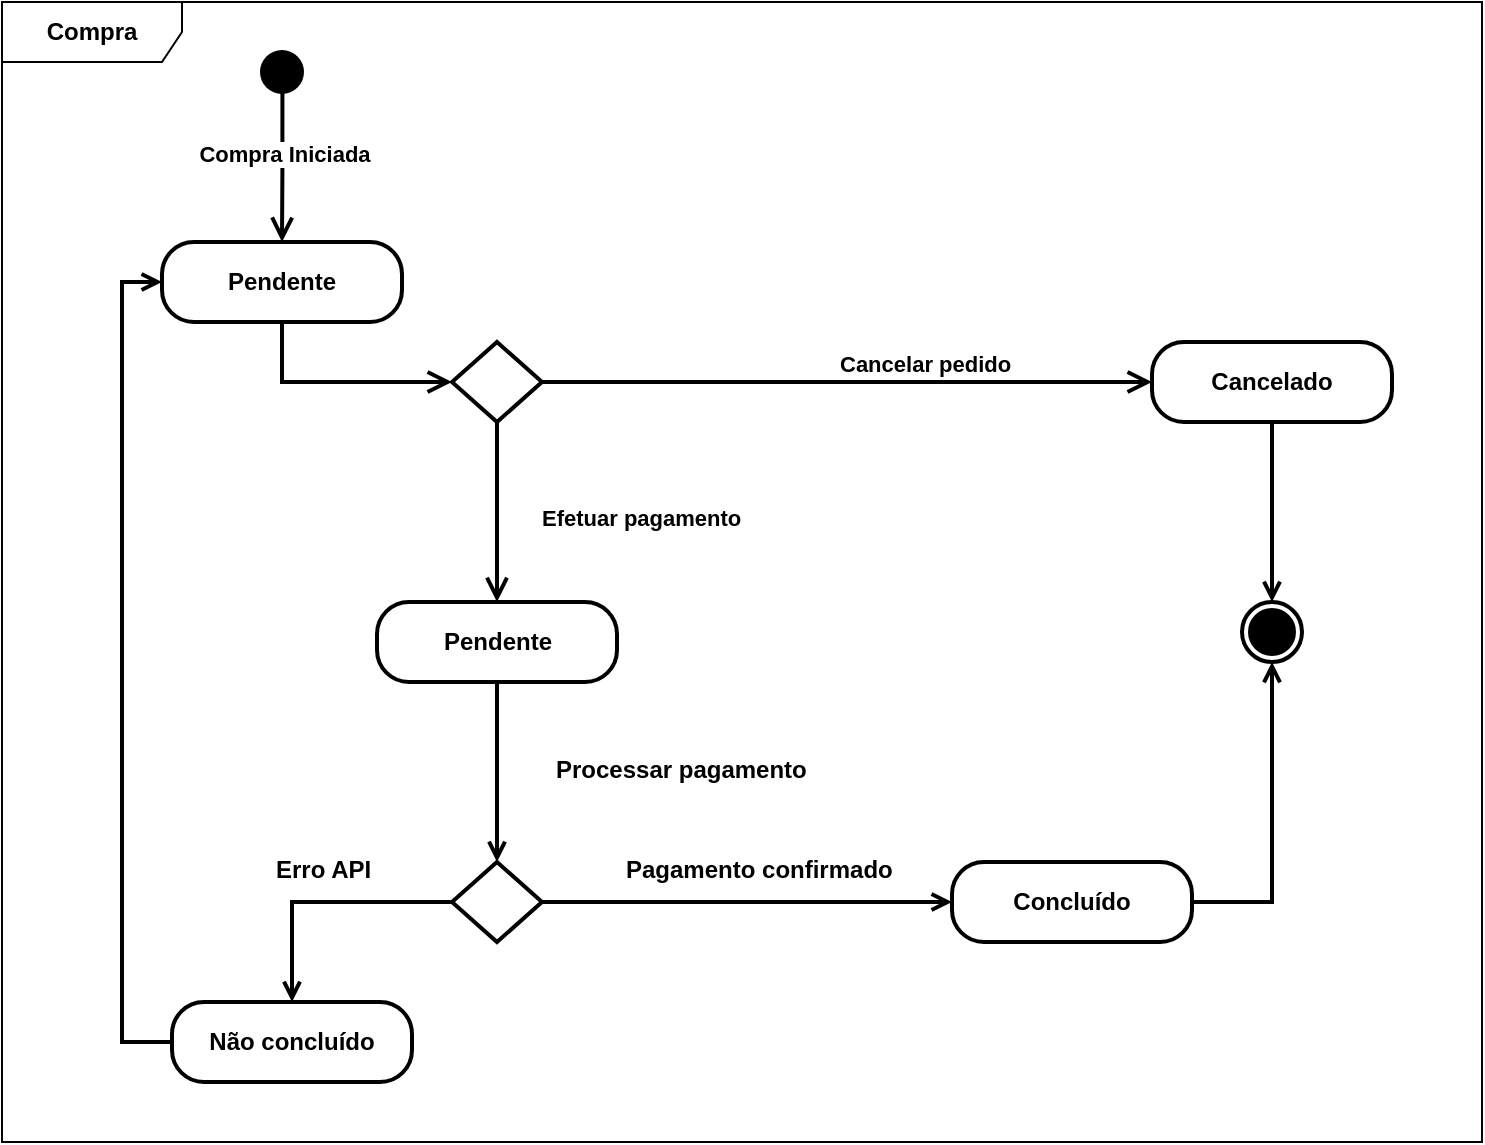<mxfile version="27.1.4">
  <diagram name="Página-1" id="lsETouDwFUDekIykg4qa">
    <mxGraphModel grid="1" page="1" gridSize="10" guides="1" tooltips="1" connect="1" arrows="1" fold="1" pageScale="1" pageWidth="1169" pageHeight="827" math="0" shadow="0">
      <root>
        <mxCell id="0" />
        <mxCell id="1" parent="0" />
        <mxCell id="Jb-baKvj7o39kapnN0LS-2" value="" style="edgeStyle=orthogonalEdgeStyle;html=1;verticalAlign=bottom;endArrow=open;endSize=8;strokeColor=#000000;rounded=0;entryX=0.5;entryY=0;entryDx=0;entryDy=0;fontStyle=1;exitX=0.507;exitY=0.822;exitDx=0;exitDy=0;exitPerimeter=0;strokeWidth=2;" edge="1" parent="1" source="C7BQReoUZfw_N20fpmN8-1" target="nxCYeTYg8iYEJ21qp6au-1">
          <mxGeometry relative="1" as="geometry">
            <mxPoint x="210" y="140" as="targetPoint" />
            <mxPoint x="210" y="80" as="sourcePoint" />
          </mxGeometry>
        </mxCell>
        <mxCell id="nxCYeTYg8iYEJ21qp6au-24" value="Compra Iniciada" style="edgeLabel;html=1;align=center;verticalAlign=middle;resizable=0;points=[];fontStyle=1" connectable="0" vertex="1" parent="Jb-baKvj7o39kapnN0LS-2">
          <mxGeometry x="-0.161" y="1" relative="1" as="geometry">
            <mxPoint as="offset" />
          </mxGeometry>
        </mxCell>
        <mxCell id="6_0DR48UAZSCRFRTV4Fp-1" value="Compra" style="shape=umlFrame;whiteSpace=wrap;html=1;pointerEvents=0;width=90;height=30;fontStyle=1" vertex="1" parent="1">
          <mxGeometry x="70" y="30" width="740" height="570" as="geometry" />
        </mxCell>
        <mxCell id="nxCYeTYg8iYEJ21qp6au-1" value="Pendente" style="rounded=1;whiteSpace=wrap;html=1;arcSize=40;fontColor=#000000;fillColor=#FFFFFF;strokeColor=#000000;fontStyle=1;strokeWidth=2;" vertex="1" parent="1">
          <mxGeometry x="150" y="150" width="120" height="40" as="geometry" />
        </mxCell>
        <mxCell id="nxCYeTYg8iYEJ21qp6au-2" value="" style="edgeStyle=orthogonalEdgeStyle;html=1;verticalAlign=bottom;endArrow=open;endSize=8;strokeColor=#000000;rounded=0;exitX=0.5;exitY=1;exitDx=0;exitDy=0;entryX=0;entryY=0.5;entryDx=0;entryDy=0;fontStyle=1;strokeWidth=2;" edge="1" parent="1" source="nxCYeTYg8iYEJ21qp6au-1" target="nxCYeTYg8iYEJ21qp6au-15">
          <mxGeometry relative="1" as="geometry">
            <mxPoint x="345" y="245" as="targetPoint" />
          </mxGeometry>
        </mxCell>
        <mxCell id="FWS_vDh95MsRp_Z_sAMs-5" style="edgeStyle=orthogonalEdgeStyle;rounded=0;orthogonalLoop=1;jettySize=auto;html=1;exitX=0.5;exitY=1;exitDx=0;exitDy=0;endArrow=open;endFill=0;fontStyle=1;strokeWidth=2;" edge="1" parent="1" source="nxCYeTYg8iYEJ21qp6au-4" target="FWS_vDh95MsRp_Z_sAMs-1">
          <mxGeometry relative="1" as="geometry" />
        </mxCell>
        <mxCell id="nxCYeTYg8iYEJ21qp6au-4" value="Pendente" style="rounded=1;whiteSpace=wrap;html=1;arcSize=40;fontColor=#000000;fillColor=#FFFFFF;strokeColor=#000000;fontStyle=1;strokeWidth=2;" vertex="1" parent="1">
          <mxGeometry x="257.5" y="330" width="120" height="40" as="geometry" />
        </mxCell>
        <mxCell id="IKD3PouUyPMCS_vxUUA8-17" style="edgeStyle=orthogonalEdgeStyle;rounded=0;orthogonalLoop=1;jettySize=auto;html=1;entryX=0.5;entryY=0;entryDx=0;entryDy=0;strokeColor=#000000;endArrow=open;endFill=0;fontStyle=1;strokeWidth=2;" edge="1" parent="1" source="nxCYeTYg8iYEJ21qp6au-5" target="C7BQReoUZfw_N20fpmN8-2">
          <mxGeometry relative="1" as="geometry">
            <mxPoint x="705" y="335" as="targetPoint" />
          </mxGeometry>
        </mxCell>
        <mxCell id="nxCYeTYg8iYEJ21qp6au-5" value="Cancelado" style="rounded=1;whiteSpace=wrap;html=1;arcSize=40;fontColor=#000000;fillColor=#FFFFFF;strokeColor=#000000;fontStyle=1;strokeWidth=2;" vertex="1" parent="1">
          <mxGeometry x="645" y="200" width="120" height="40" as="geometry" />
        </mxCell>
        <mxCell id="nxCYeTYg8iYEJ21qp6au-15" value="" style="rhombus;whiteSpace=wrap;html=1;fontColor=#000000;fillColor=#FFFFFF;strokeColor=#000000;fontStyle=1;strokeWidth=2;" vertex="1" parent="1">
          <mxGeometry x="295" y="200" width="45" height="40" as="geometry" />
        </mxCell>
        <mxCell id="nxCYeTYg8iYEJ21qp6au-17" value="Efetuar pagamento" style="edgeStyle=orthogonalEdgeStyle;html=1;align=left;verticalAlign=top;endArrow=open;endSize=8;strokeColor=#000000;rounded=0;fontStyle=1;strokeWidth=2;" edge="1" parent="1" source="nxCYeTYg8iYEJ21qp6au-15" target="nxCYeTYg8iYEJ21qp6au-4">
          <mxGeometry x="-0.222" y="20" relative="1" as="geometry">
            <mxPoint x="505" y="290" as="targetPoint" />
            <mxPoint as="offset" />
          </mxGeometry>
        </mxCell>
        <mxCell id="nxCYeTYg8iYEJ21qp6au-16" value="Cancelar pedido" style="edgeStyle=orthogonalEdgeStyle;html=1;align=left;verticalAlign=bottom;endArrow=open;endSize=8;strokeColor=#000000;rounded=0;endFill=0;fontStyle=1;strokeWidth=2;" edge="1" parent="1" source="nxCYeTYg8iYEJ21qp6au-15" target="nxCYeTYg8iYEJ21qp6au-5">
          <mxGeometry x="-0.037" relative="1" as="geometry">
            <mxPoint x="645" y="210" as="targetPoint" />
            <mxPoint as="offset" />
          </mxGeometry>
        </mxCell>
        <mxCell id="FWS_vDh95MsRp_Z_sAMs-6" style="edgeStyle=orthogonalEdgeStyle;rounded=0;orthogonalLoop=1;jettySize=auto;html=1;exitX=0;exitY=0.5;exitDx=0;exitDy=0;strokeColor=#000000;endArrow=open;endFill=0;fontStyle=1;strokeWidth=2;" edge="1" parent="1" source="FWS_vDh95MsRp_Z_sAMs-1" target="FWS_vDh95MsRp_Z_sAMs-3">
          <mxGeometry relative="1" as="geometry" />
        </mxCell>
        <mxCell id="FWS_vDh95MsRp_Z_sAMs-9" style="edgeStyle=orthogonalEdgeStyle;rounded=0;orthogonalLoop=1;jettySize=auto;html=1;exitX=1;exitY=0.5;exitDx=0;exitDy=0;entryX=0;entryY=0.5;entryDx=0;entryDy=0;strokeColor=#000000;endArrow=open;endFill=0;fontStyle=1;strokeWidth=2;" edge="1" parent="1" source="FWS_vDh95MsRp_Z_sAMs-1" target="FWS_vDh95MsRp_Z_sAMs-8">
          <mxGeometry relative="1" as="geometry" />
        </mxCell>
        <mxCell id="FWS_vDh95MsRp_Z_sAMs-1" value="" style="rhombus;whiteSpace=wrap;html=1;fontColor=#000000;fillColor=#FFFFFF;strokeColor=#000000;fontStyle=1;strokeWidth=2;" vertex="1" parent="1">
          <mxGeometry x="295" y="460" width="45" height="40" as="geometry" />
        </mxCell>
        <mxCell id="FWS_vDh95MsRp_Z_sAMs-13" style="edgeStyle=orthogonalEdgeStyle;rounded=0;orthogonalLoop=1;jettySize=auto;html=1;exitX=0;exitY=0.5;exitDx=0;exitDy=0;entryX=0;entryY=0.5;entryDx=0;entryDy=0;strokeColor=#000000;fontStyle=1;endArrow=open;endFill=0;strokeWidth=2;" edge="1" parent="1" source="FWS_vDh95MsRp_Z_sAMs-3" target="nxCYeTYg8iYEJ21qp6au-1">
          <mxGeometry relative="1" as="geometry" />
        </mxCell>
        <mxCell id="FWS_vDh95MsRp_Z_sAMs-3" value="Não concluído" style="rounded=1;whiteSpace=wrap;html=1;arcSize=40;fontColor=#000000;fillColor=#FFFFFF;strokeColor=#000000;fontStyle=1;strokeWidth=2;" vertex="1" parent="1">
          <mxGeometry x="155" y="530" width="120" height="40" as="geometry" />
        </mxCell>
        <mxCell id="FWS_vDh95MsRp_Z_sAMs-4" value="Processar pagamento" style="text;whiteSpace=wrap;html=1;fontStyle=1" vertex="1" parent="1">
          <mxGeometry x="345" y="400" width="140" height="40" as="geometry" />
        </mxCell>
        <mxCell id="FWS_vDh95MsRp_Z_sAMs-7" value="Erro API" style="text;whiteSpace=wrap;html=1;fontStyle=1" vertex="1" parent="1">
          <mxGeometry x="205" y="450" width="140" height="40" as="geometry" />
        </mxCell>
        <mxCell id="FWS_vDh95MsRp_Z_sAMs-11" style="edgeStyle=orthogonalEdgeStyle;rounded=0;orthogonalLoop=1;jettySize=auto;html=1;exitX=1;exitY=0.5;exitDx=0;exitDy=0;entryX=0.5;entryY=1;entryDx=0;entryDy=0;strokeColor=#000000;endArrow=open;endFill=0;fontStyle=1;strokeWidth=2;" edge="1" parent="1" source="FWS_vDh95MsRp_Z_sAMs-8" target="C7BQReoUZfw_N20fpmN8-2">
          <mxGeometry relative="1" as="geometry">
            <mxPoint x="705" y="365" as="targetPoint" />
          </mxGeometry>
        </mxCell>
        <mxCell id="FWS_vDh95MsRp_Z_sAMs-8" value="Concluído" style="rounded=1;whiteSpace=wrap;html=1;arcSize=40;fontColor=#000000;fillColor=#FFFFFF;strokeColor=#000000;fontStyle=1;strokeWidth=2;" vertex="1" parent="1">
          <mxGeometry x="545" y="460" width="120" height="40" as="geometry" />
        </mxCell>
        <mxCell id="FWS_vDh95MsRp_Z_sAMs-10" value="Pagamento confirmado" style="text;whiteSpace=wrap;html=1;fontStyle=1" vertex="1" parent="1">
          <mxGeometry x="380" y="450" width="145" height="40" as="geometry" />
        </mxCell>
        <mxCell id="C7BQReoUZfw_N20fpmN8-1" value="" style="ellipse;html=1;shape=startState;fillColor=light-dark(#000000,#000000);strokeColor=none;strokeWidth=2;fontStyle=1" vertex="1" parent="1">
          <mxGeometry x="195" y="50" width="30" height="30" as="geometry" />
        </mxCell>
        <mxCell id="C7BQReoUZfw_N20fpmN8-2" value="" style="ellipse;html=1;shape=endState;fillColor=light-dark(#000000,#000000);strokeColor=default;strokeWidth=2;fontStyle=1" vertex="1" parent="1">
          <mxGeometry x="690" y="330" width="30" height="30" as="geometry" />
        </mxCell>
      </root>
    </mxGraphModel>
  </diagram>
</mxfile>
